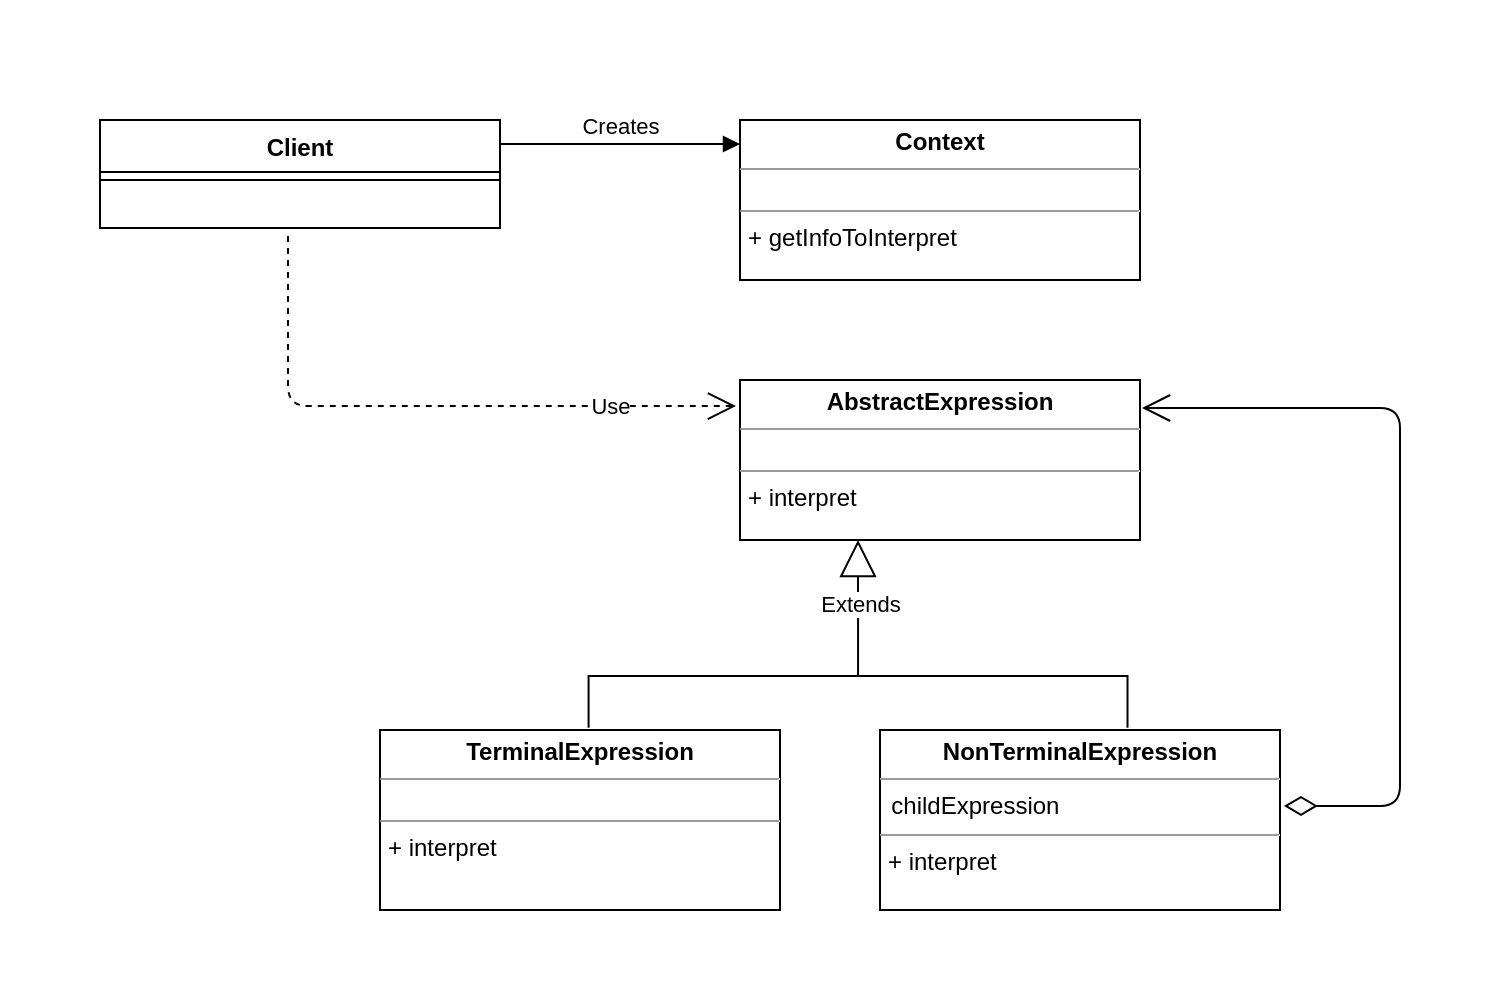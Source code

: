 <mxfile version="13.9.9" type="device" pages="2"><diagram id="6hGFLwfOUW9BJ-s0fimq" name="Class"><mxGraphModel dx="1106" dy="1003" grid="1" gridSize="10" guides="1" tooltips="1" connect="1" arrows="1" fold="1" page="1" pageScale="1" pageWidth="750" pageHeight="500" math="0" shadow="0"><root><mxCell id="0"/><mxCell id="cNpNPP6aVxG1XG672JZR-27" value="BG" style="locked=1;" parent="0"/><mxCell id="cNpNPP6aVxG1XG672JZR-26" value="" style="rounded=0;whiteSpace=wrap;html=1;strokeColor=none;" parent="cNpNPP6aVxG1XG672JZR-27" vertex="1"><mxGeometry width="750" height="500" as="geometry"/></mxCell><mxCell id="1" value="Diagram" style="" parent="0"/><mxCell id="14" value="&lt;p style=&quot;margin: 0px ; margin-top: 4px ; text-align: center&quot;&gt;&lt;b&gt;AbstractExpression&lt;/b&gt;&lt;/p&gt;&lt;hr size=&quot;1&quot;&gt;&lt;p style=&quot;margin: 0px 0px 0px 4px ; font-size: 6px&quot;&gt;&amp;nbsp;&lt;/p&gt;&lt;hr size=&quot;1&quot;&gt;&lt;p style=&quot;margin: 0px ; margin-left: 4px&quot;&gt;+ interpret&lt;/p&gt;" style="verticalAlign=top;align=left;overflow=fill;fontSize=12;fontFamily=Helvetica;html=1;" parent="1" vertex="1"><mxGeometry x="370" y="190" width="200" height="80" as="geometry"/></mxCell><mxCell id="19" value="&lt;p style=&quot;margin: 0px ; margin-top: 4px ; text-align: center&quot;&gt;&lt;b&gt;TerminalExpression&lt;/b&gt;&lt;/p&gt;&lt;hr size=&quot;1&quot;&gt;&lt;p style=&quot;margin: 0px 0px 0px 4px ; font-size: 6px&quot;&gt;&lt;br&gt;&lt;/p&gt;&lt;hr size=&quot;1&quot;&gt;&lt;p style=&quot;margin: 0px ; margin-left: 4px&quot;&gt;+ interpret&lt;/p&gt;" style="verticalAlign=top;align=left;overflow=fill;fontSize=12;fontFamily=Helvetica;html=1;" parent="1" vertex="1"><mxGeometry x="190" y="365" width="200" height="90" as="geometry"/></mxCell><mxCell id="20" value="&lt;p style=&quot;margin: 0px ; margin-top: 4px ; text-align: center&quot;&gt;&lt;b&gt;NonTerminalExpression&lt;br&gt;&lt;/b&gt;&lt;/p&gt;&lt;hr size=&quot;1&quot;&gt;&lt;p style=&quot;margin: 0px 0px 0px 4px&quot;&gt;&lt;span style=&quot;font-size: 6px&quot;&gt;&amp;nbsp;&lt;/span&gt;&lt;font style=&quot;font-size: 12px&quot;&gt;childExpression&lt;/font&gt;&lt;/p&gt;&lt;hr size=&quot;1&quot;&gt;&lt;p style=&quot;margin: 0px ; margin-left: 4px&quot;&gt;+ interpret&lt;/p&gt;" style="verticalAlign=top;align=left;overflow=fill;fontSize=12;fontFamily=Helvetica;html=1;" parent="1" vertex="1"><mxGeometry x="440" y="365" width="200" height="90" as="geometry"/></mxCell><mxCell id="23" value="" style="group" parent="1" vertex="1" connectable="0"><mxGeometry x="350" y="270" width="250" height="204.55" as="geometry"/></mxCell><mxCell id="21" value="" style="strokeWidth=1;html=1;shape=mxgraph.flowchart.annotation_2;align=left;labelPosition=right;pointerEvents=1;rotation=90;" parent="23" vertex="1"><mxGeometry x="53.062" y="-66.79" width="51.929" height="269.47" as="geometry"/></mxCell><mxCell id="6" value="Client" style="swimlane;fontStyle=1;align=center;verticalAlign=top;childLayout=stackLayout;horizontal=1;startSize=26;horizontalStack=0;resizeParent=1;resizeParentMax=0;resizeLast=0;collapsible=1;marginBottom=0;" parent="1" vertex="1"><mxGeometry x="50" y="60" width="200" height="54" as="geometry"><mxRectangle x="50" y="70" width="70" height="26" as="alternateBounds"/></mxGeometry></mxCell><mxCell id="8" value="" style="line;strokeWidth=1;fillColor=none;align=left;verticalAlign=middle;spacingTop=-1;spacingLeft=3;spacingRight=3;rotatable=0;labelPosition=right;points=[];portConstraint=eastwest;" parent="6" vertex="1"><mxGeometry y="26" width="200" height="8" as="geometry"/></mxCell><mxCell id="9" value=" " style="text;strokeColor=none;fillColor=none;align=left;verticalAlign=top;spacingLeft=4;spacingRight=4;overflow=hidden;rotatable=0;points=[[0,0.5],[1,0.5]];portConstraint=eastwest;" parent="6" vertex="1"><mxGeometry y="34" width="200" height="20" as="geometry"/></mxCell><mxCell id="28" value="&lt;p style=&quot;margin: 0px ; margin-top: 4px ; text-align: center&quot;&gt;&lt;b&gt;Context&lt;/b&gt;&lt;/p&gt;&lt;hr size=&quot;1&quot;&gt;&lt;p style=&quot;margin: 0px 0px 0px 4px ; font-size: 6px&quot;&gt;&lt;br&gt;&lt;/p&gt;&lt;hr size=&quot;1&quot;&gt;&lt;p style=&quot;margin: 0px ; margin-left: 4px&quot;&gt;+ getInfoToInterpret&lt;/p&gt;" style="verticalAlign=top;align=left;overflow=fill;fontSize=12;fontFamily=Helvetica;html=1;" parent="1" vertex="1"><mxGeometry x="370" y="60" width="200" height="80" as="geometry"/></mxCell><mxCell id="29" value="Use" style="endArrow=open;endSize=12;dashed=1;html=1;exitX=0.47;exitY=1.2;exitDx=0;exitDy=0;exitPerimeter=0;entryX=-0.01;entryY=0.163;entryDx=0;entryDy=0;entryPerimeter=0;" parent="1" source="9" target="14" edge="1"><mxGeometry x="0.597" width="160" relative="1" as="geometry"><mxPoint x="60" y="240" as="sourcePoint"/><mxPoint x="220" y="240" as="targetPoint"/><Array as="points"><mxPoint x="144" y="203"/></Array><mxPoint as="offset"/></mxGeometry></mxCell><mxCell id="30" value="Creates" style="html=1;verticalAlign=bottom;endArrow=block;entryX=0;entryY=0.25;entryDx=0;entryDy=0;" parent="1" edge="1"><mxGeometry width="80" relative="1" as="geometry"><mxPoint x="250" y="72" as="sourcePoint"/><mxPoint x="370" y="72" as="targetPoint"/></mxGeometry></mxCell><mxCell id="31" value="Extends" style="endArrow=block;endSize=16;endFill=0;html=1;exitX=0;exitY=0.5;exitDx=0;exitDy=0;exitPerimeter=0;" parent="1" source="21" edge="1"><mxGeometry x="-0.554" y="-1" width="160" relative="1" as="geometry"><mxPoint x="460" y="320" as="sourcePoint"/><mxPoint x="429" y="270" as="targetPoint"/><mxPoint as="offset"/></mxGeometry></mxCell><mxCell id="vxiDYf6YWn04Bl_SUaje-31" value="" style="endArrow=open;html=1;endSize=12;startArrow=diamondThin;startSize=14;startFill=0;edgeStyle=orthogonalEdgeStyle;align=left;verticalAlign=bottom;entryX=1.005;entryY=0.175;entryDx=0;entryDy=0;entryPerimeter=0;exitX=1.01;exitY=0.422;exitDx=0;exitDy=0;exitPerimeter=0;" edge="1" parent="1" source="20" target="14"><mxGeometry x="-1" y="3" relative="1" as="geometry"><mxPoint x="640" y="390" as="sourcePoint"/><mxPoint x="800" y="390" as="targetPoint"/><Array as="points"><mxPoint x="700" y="403"/><mxPoint x="700" y="204"/></Array></mxGeometry></mxCell></root></mxGraphModel></diagram><diagram id="h8kAfEor6IBA7Rw4_2Vj" name="Sequence"><mxGraphModel dx="1300" dy="763" grid="1" gridSize="10" guides="1" tooltips="1" connect="1" arrows="1" fold="1" page="1" pageScale="1" pageWidth="750" pageHeight="500" math="0" shadow="0">&#xa;            &#xa;&#xa;            <root>&#xa;                &#xa;&#xa;                <mxCell id="bYJdUELeSoYqswMb2Q5B-0"/>&#xa;                &#xa;&#xa;                <mxCell id="_73iGL-XTLUN4Bo3sb4M-1" value="BG" style="locked=1;" parent="bYJdUELeSoYqswMb2Q5B-0"/>&#xa;                &#xa;&#xa;                <mxCell id="_73iGL-XTLUN4Bo3sb4M-0" value="" style="rounded=0;whiteSpace=wrap;html=1;strokeColor=none;" parent="_73iGL-XTLUN4Bo3sb4M-1" vertex="1">&#xa;                    &#xa;&#xa;                    <mxGeometry width="750" height="500" as="geometry"/>&#xa;                    &#xa;&#xa;                </mxCell>&#xa;                &#xa;&#xa;                <mxCell id="bYJdUELeSoYqswMb2Q5B-1" value="Diagram" parent="bYJdUELeSoYqswMb2Q5B-0"/>&#xa;                &#xa;&#xa;                <mxCell id="-DdiKAF-mypJ4cL_puMH-7" value="" style="endArrow=none;dashed=1;html=1;strokeWidth=1;entryX=0.5;entryY=1;entryDx=0;entryDy=0;" parent="bYJdUELeSoYqswMb2Q5B-1" target="-DdiKAF-mypJ4cL_puMH-6" edge="1">&#xa;                    &#xa;&#xa;                    <mxGeometry width="50" height="50" relative="1" as="geometry">&#xa;                        &#xa;&#xa;                        <mxPoint x="300" y="470" as="sourcePoint"/>&#xa;                        &#xa;&#xa;                        <mxPoint x="295" y="90" as="targetPoint"/>&#xa;                        &#xa;&#xa;                    </mxGeometry>&#xa;                    &#xa;&#xa;                </mxCell>&#xa;                &#xa;&#xa;                <mxCell id="-DdiKAF-mypJ4cL_puMH-10" value="" style="endArrow=none;dashed=1;html=1;strokeWidth=1;entryX=0.5;entryY=1;entryDx=0;entryDy=0;" parent="bYJdUELeSoYqswMb2Q5B-1" target="-DdiKAF-mypJ4cL_puMH-9" edge="1">&#xa;                    &#xa;&#xa;                    <mxGeometry width="50" height="50" relative="1" as="geometry">&#xa;                        &#xa;&#xa;                        <mxPoint x="460" y="470" as="sourcePoint"/>&#xa;                        &#xa;&#xa;                        <mxPoint x="455" y="90" as="targetPoint"/>&#xa;                        &#xa;&#xa;                    </mxGeometry>&#xa;                    &#xa;&#xa;                </mxCell>&#xa;                &#xa;&#xa;                <mxCell id="-DdiKAF-mypJ4cL_puMH-13" value="" style="endArrow=none;dashed=1;html=1;strokeWidth=1;entryX=0.5;entryY=1;entryDx=0;entryDy=0;" parent="bYJdUELeSoYqswMb2Q5B-1" target="-DdiKAF-mypJ4cL_puMH-12" edge="1">&#xa;                    &#xa;&#xa;                    <mxGeometry width="50" height="50" relative="1" as="geometry">&#xa;                        &#xa;&#xa;                        <mxPoint x="620" y="470" as="sourcePoint"/>&#xa;                        &#xa;&#xa;                        <mxPoint x="615" y="90" as="targetPoint"/>&#xa;                        &#xa;&#xa;                    </mxGeometry>&#xa;                    &#xa;&#xa;                </mxCell>&#xa;                &#xa;&#xa;                <mxCell id="-DdiKAF-mypJ4cL_puMH-2" value="" style="endArrow=none;dashed=1;html=1;strokeWidth=1;entryX=0.5;entryY=1;entryDx=0;entryDy=0;" parent="bYJdUELeSoYqswMb2Q5B-1" target="-DdiKAF-mypJ4cL_puMH-1" edge="1">&#xa;                    &#xa;&#xa;                    <mxGeometry width="50" height="50" relative="1" as="geometry">&#xa;                        &#xa;&#xa;                        <mxPoint x="140" y="470" as="sourcePoint"/>&#xa;                        &#xa;&#xa;                        <mxPoint x="135" y="90" as="targetPoint"/>&#xa;                        &#xa;&#xa;                    </mxGeometry>&#xa;                    &#xa;&#xa;                </mxCell>&#xa;                &#xa;&#xa;                <mxCell id="-DdiKAF-mypJ4cL_puMH-0" value="" style="html=1;points=[];perimeter=orthogonalPerimeter;" parent="bYJdUELeSoYqswMb2Q5B-1" vertex="1">&#xa;                    &#xa;&#xa;                    <mxGeometry x="135" y="140" width="10" height="270" as="geometry"/>&#xa;                    &#xa;&#xa;                </mxCell>&#xa;                &#xa;&#xa;                <mxCell id="-DdiKAF-mypJ4cL_puMH-1" value="Clinet" style="html=1;" parent="bYJdUELeSoYqswMb2Q5B-1" vertex="1">&#xa;                    &#xa;&#xa;                    <mxGeometry x="100" y="50" width="80" height="30" as="geometry"/>&#xa;                    &#xa;&#xa;                </mxCell>&#xa;                &#xa;&#xa;                <mxCell id="-DdiKAF-mypJ4cL_puMH-5" value="" style="html=1;points=[];perimeter=orthogonalPerimeter;" parent="bYJdUELeSoYqswMb2Q5B-1" vertex="1">&#xa;                    &#xa;&#xa;                    <mxGeometry x="295" y="150" width="10" height="90" as="geometry"/>&#xa;                    &#xa;&#xa;                </mxCell>&#xa;                &#xa;&#xa;                <mxCell id="-DdiKAF-mypJ4cL_puMH-6" value="Context" style="html=1;" parent="bYJdUELeSoYqswMb2Q5B-1" vertex="1">&#xa;                    &#xa;&#xa;                    <mxGeometry x="260" y="50" width="80" height="30" as="geometry"/>&#xa;                    &#xa;&#xa;                </mxCell>&#xa;                &#xa;&#xa;                <mxCell id="-DdiKAF-mypJ4cL_puMH-8" value="" style="html=1;points=[];perimeter=orthogonalPerimeter;" parent="bYJdUELeSoYqswMb2Q5B-1" vertex="1">&#xa;                    &#xa;&#xa;                    <mxGeometry x="455" y="170" width="10" height="40" as="geometry"/>&#xa;                    &#xa;&#xa;                </mxCell>&#xa;                &#xa;&#xa;                <mxCell id="-DdiKAF-mypJ4cL_puMH-9" value="ConcreteStateA" style="html=1;" parent="bYJdUELeSoYqswMb2Q5B-1" vertex="1">&#xa;                    &#xa;&#xa;                    <mxGeometry x="410" y="50" width="100" height="30" as="geometry"/>&#xa;                    &#xa;&#xa;                </mxCell>&#xa;                &#xa;&#xa;                <mxCell id="-DdiKAF-mypJ4cL_puMH-11" value="" style="html=1;points=[];perimeter=orthogonalPerimeter;" parent="bYJdUELeSoYqswMb2Q5B-1" vertex="1">&#xa;                    &#xa;&#xa;                    <mxGeometry x="615" y="310" width="10" height="40" as="geometry"/>&#xa;                    &#xa;&#xa;                </mxCell>&#xa;                &#xa;&#xa;                <mxCell id="-DdiKAF-mypJ4cL_puMH-12" value="ConcreteStateB" style="html=1;" parent="bYJdUELeSoYqswMb2Q5B-1" vertex="1">&#xa;                    &#xa;&#xa;                    <mxGeometry x="570" y="50" width="100" height="30" as="geometry"/>&#xa;                    &#xa;&#xa;                </mxCell>&#xa;                &#xa;&#xa;                <mxCell id="-DdiKAF-mypJ4cL_puMH-14" value="contextMethod1" style="html=1;verticalAlign=bottom;endArrow=block;strokeWidth=1;" parent="bYJdUELeSoYqswMb2Q5B-1" target="-DdiKAF-mypJ4cL_puMH-5" edge="1">&#xa;                    &#xa;&#xa;                    <mxGeometry width="80" relative="1" as="geometry">&#xa;                        &#xa;&#xa;                        <mxPoint x="145" y="150" as="sourcePoint"/>&#xa;                        &#xa;&#xa;                        <mxPoint x="250" y="150" as="targetPoint"/>&#xa;                        &#xa;&#xa;                    </mxGeometry>&#xa;                    &#xa;&#xa;                </mxCell>&#xa;                &#xa;&#xa;                <mxCell id="IMWzI2-QqZHPUYwNjvLR-0" value="stateMethod1" style="html=1;verticalAlign=bottom;endArrow=block;strokeWidth=1;" parent="bYJdUELeSoYqswMb2Q5B-1" target="-DdiKAF-mypJ4cL_puMH-8" edge="1">&#xa;                    &#xa;&#xa;                    <mxGeometry width="80" relative="1" as="geometry">&#xa;                        &#xa;&#xa;                        <mxPoint x="305" y="170.55" as="sourcePoint"/>&#xa;                        &#xa;&#xa;                        <mxPoint x="414.69" y="170.0" as="targetPoint"/>&#xa;                        &#xa;&#xa;                    </mxGeometry>&#xa;                    &#xa;&#xa;                </mxCell>&#xa;                &#xa;&#xa;                <mxCell id="IMWzI2-QqZHPUYwNjvLR-1" value="changeState" style="html=1;verticalAlign=bottom;endArrow=block;strokeWidth=1;entryX=0.997;entryY=0.685;entryDx=0;entryDy=0;entryPerimeter=0;exitX=0.044;exitY=1.03;exitDx=0;exitDy=0;exitPerimeter=0;" parent="bYJdUELeSoYqswMb2Q5B-1" source="-DdiKAF-mypJ4cL_puMH-8" target="-DdiKAF-mypJ4cL_puMH-5" edge="1">&#xa;                    &#xa;&#xa;                    <mxGeometry width="80" relative="1" as="geometry">&#xa;                        &#xa;&#xa;                        <mxPoint x="410" y="230" as="sourcePoint"/>&#xa;                        &#xa;&#xa;                        <mxPoint x="455.0" y="200.0" as="targetPoint"/>&#xa;                        &#xa;&#xa;                    </mxGeometry>&#xa;                    &#xa;&#xa;                </mxCell>&#xa;                &#xa;&#xa;                <mxCell id="IMWzI2-QqZHPUYwNjvLR-5" value="" style="html=1;verticalAlign=bottom;endArrow=open;dashed=1;endSize=8;strokeWidth=1;" parent="bYJdUELeSoYqswMb2Q5B-1" source="-DdiKAF-mypJ4cL_puMH-5" edge="1">&#xa;                    &#xa;&#xa;                    <mxGeometry x="0.182" y="-9" relative="1" as="geometry">&#xa;                        &#xa;&#xa;                        <mxPoint x="255" y="239.17" as="sourcePoint"/>&#xa;                        &#xa;&#xa;                        <mxPoint x="145" y="239.17" as="targetPoint"/>&#xa;                        &#xa;&#xa;                        <mxPoint as="offset"/>&#xa;                        &#xa;&#xa;                    </mxGeometry>&#xa;                    &#xa;&#xa;                </mxCell>&#xa;                &#xa;&#xa;                <mxCell id="IMWzI2-QqZHPUYwNjvLR-6" value="" style="html=1;points=[];perimeter=orthogonalPerimeter;" parent="bYJdUELeSoYqswMb2Q5B-1" vertex="1">&#xa;                    &#xa;&#xa;                    <mxGeometry x="295" y="290" width="10" height="90" as="geometry"/>&#xa;                    &#xa;&#xa;                </mxCell>&#xa;                &#xa;&#xa;                <mxCell id="IMWzI2-QqZHPUYwNjvLR-7" value="contextMethod2" style="html=1;verticalAlign=bottom;endArrow=block;strokeWidth=1;" parent="bYJdUELeSoYqswMb2Q5B-1" target="IMWzI2-QqZHPUYwNjvLR-6" edge="1">&#xa;                    &#xa;&#xa;                    <mxGeometry width="80" relative="1" as="geometry">&#xa;                        &#xa;&#xa;                        <mxPoint x="145" y="290.55" as="sourcePoint"/>&#xa;                        &#xa;&#xa;                        <mxPoint x="254.69" y="290.0" as="targetPoint"/>&#xa;                        &#xa;&#xa;                    </mxGeometry>&#xa;                    &#xa;&#xa;                </mxCell>&#xa;                &#xa;&#xa;                <mxCell id="IMWzI2-QqZHPUYwNjvLR-8" value="" style="html=1;verticalAlign=bottom;endArrow=open;dashed=1;endSize=8;strokeWidth=1;" parent="bYJdUELeSoYqswMb2Q5B-1" source="IMWzI2-QqZHPUYwNjvLR-6" edge="1">&#xa;                    &#xa;&#xa;                    <mxGeometry x="0.182" y="-9" relative="1" as="geometry">&#xa;                        &#xa;&#xa;                        <mxPoint x="255" y="380.0" as="sourcePoint"/>&#xa;                        &#xa;&#xa;                        <mxPoint x="145" y="380.0" as="targetPoint"/>&#xa;                        &#xa;&#xa;                        <mxPoint as="offset"/>&#xa;                        &#xa;&#xa;                    </mxGeometry>&#xa;                    &#xa;&#xa;                </mxCell>&#xa;                &#xa;&#xa;                <mxCell id="MQrMDRca7lSa5LpInclJ-0" value="stateMethod2" style="html=1;verticalAlign=bottom;endArrow=block;strokeWidth=1;" parent="bYJdUELeSoYqswMb2Q5B-1" target="-DdiKAF-mypJ4cL_puMH-11" edge="1">&#xa;                    &#xa;&#xa;                    <mxGeometry width="80" relative="1" as="geometry">&#xa;                        &#xa;&#xa;                        <mxPoint x="305" y="310.0" as="sourcePoint"/>&#xa;                        &#xa;&#xa;                        <mxPoint x="455" y="310.0" as="targetPoint"/>&#xa;                        &#xa;&#xa;                    </mxGeometry>&#xa;                    &#xa;&#xa;                </mxCell>&#xa;                &#xa;&#xa;                <mxCell id="MQrMDRca7lSa5LpInclJ-1" value="contextMethod3" style="html=1;verticalAlign=bottom;endArrow=block;strokeWidth=1;exitX=0.044;exitY=1.03;exitDx=0;exitDy=0;exitPerimeter=0;" parent="bYJdUELeSoYqswMb2Q5B-1" target="IMWzI2-QqZHPUYwNjvLR-6" edge="1">&#xa;                    &#xa;&#xa;                    <mxGeometry width="80" relative="1" as="geometry">&#xa;                        &#xa;&#xa;                        <mxPoint x="615" y="350.0" as="sourcePoint"/>&#xa;                        &#xa;&#xa;                        <mxPoint x="464.53" y="350.45" as="targetPoint"/>&#xa;                        &#xa;&#xa;                    </mxGeometry>&#xa;                    &#xa;&#xa;                </mxCell>&#xa;                &#xa;&#xa;            </root>&#xa;            &#xa;&#xa;        </mxGraphModel></diagram></mxfile>